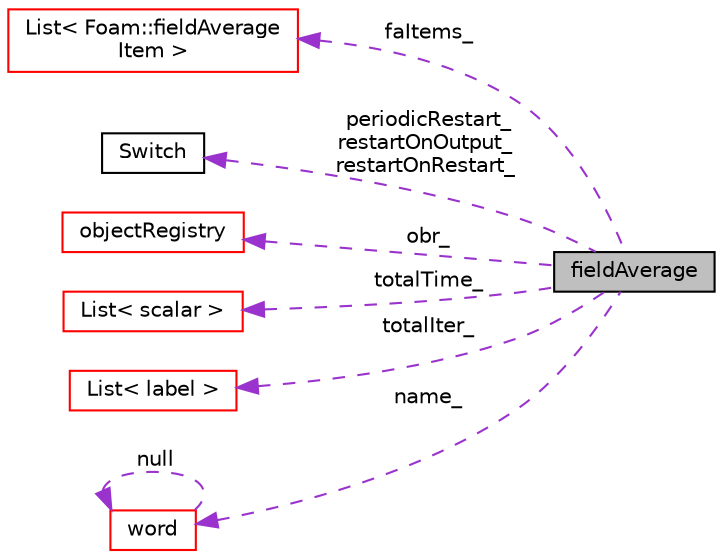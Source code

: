 digraph "fieldAverage"
{
  bgcolor="transparent";
  edge [fontname="Helvetica",fontsize="10",labelfontname="Helvetica",labelfontsize="10"];
  node [fontname="Helvetica",fontsize="10",shape=record];
  rankdir="LR";
  Node1 [label="fieldAverage",height=0.2,width=0.4,color="black", fillcolor="grey75", style="filled", fontcolor="black"];
  Node2 -> Node1 [dir="back",color="darkorchid3",fontsize="10",style="dashed",label=" faItems_" ,fontname="Helvetica"];
  Node2 [label="List\< Foam::fieldAverage\lItem \>",height=0.2,width=0.4,color="red",URL="$a01364.html"];
  Node3 -> Node1 [dir="back",color="darkorchid3",fontsize="10",style="dashed",label=" periodicRestart_\nrestartOnOutput_\nrestartOnRestart_" ,fontname="Helvetica"];
  Node3 [label="Switch",height=0.2,width=0.4,color="black",URL="$a02517.html",tooltip="A simple wrapper around bool so that it can be read as a word: true/false, on/off, yes/no, y/n, t/f, or none. "];
  Node4 -> Node1 [dir="back",color="darkorchid3",fontsize="10",style="dashed",label=" obr_" ,fontname="Helvetica"];
  Node4 [label="objectRegistry",height=0.2,width=0.4,color="red",URL="$a01690.html",tooltip="Registry of regIOobjects. "];
  Node5 -> Node1 [dir="back",color="darkorchid3",fontsize="10",style="dashed",label=" totalTime_" ,fontname="Helvetica"];
  Node5 [label="List\< scalar \>",height=0.2,width=0.4,color="red",URL="$a01364.html"];
  Node6 -> Node1 [dir="back",color="darkorchid3",fontsize="10",style="dashed",label=" totalIter_" ,fontname="Helvetica"];
  Node6 [label="List\< label \>",height=0.2,width=0.4,color="red",URL="$a01364.html"];
  Node7 -> Node1 [dir="back",color="darkorchid3",fontsize="10",style="dashed",label=" name_" ,fontname="Helvetica"];
  Node7 [label="word",height=0.2,width=0.4,color="red",URL="$a02873.html",tooltip="A class for handling words, derived from string. "];
  Node7 -> Node7 [dir="back",color="darkorchid3",fontsize="10",style="dashed",label=" null" ,fontname="Helvetica"];
}
